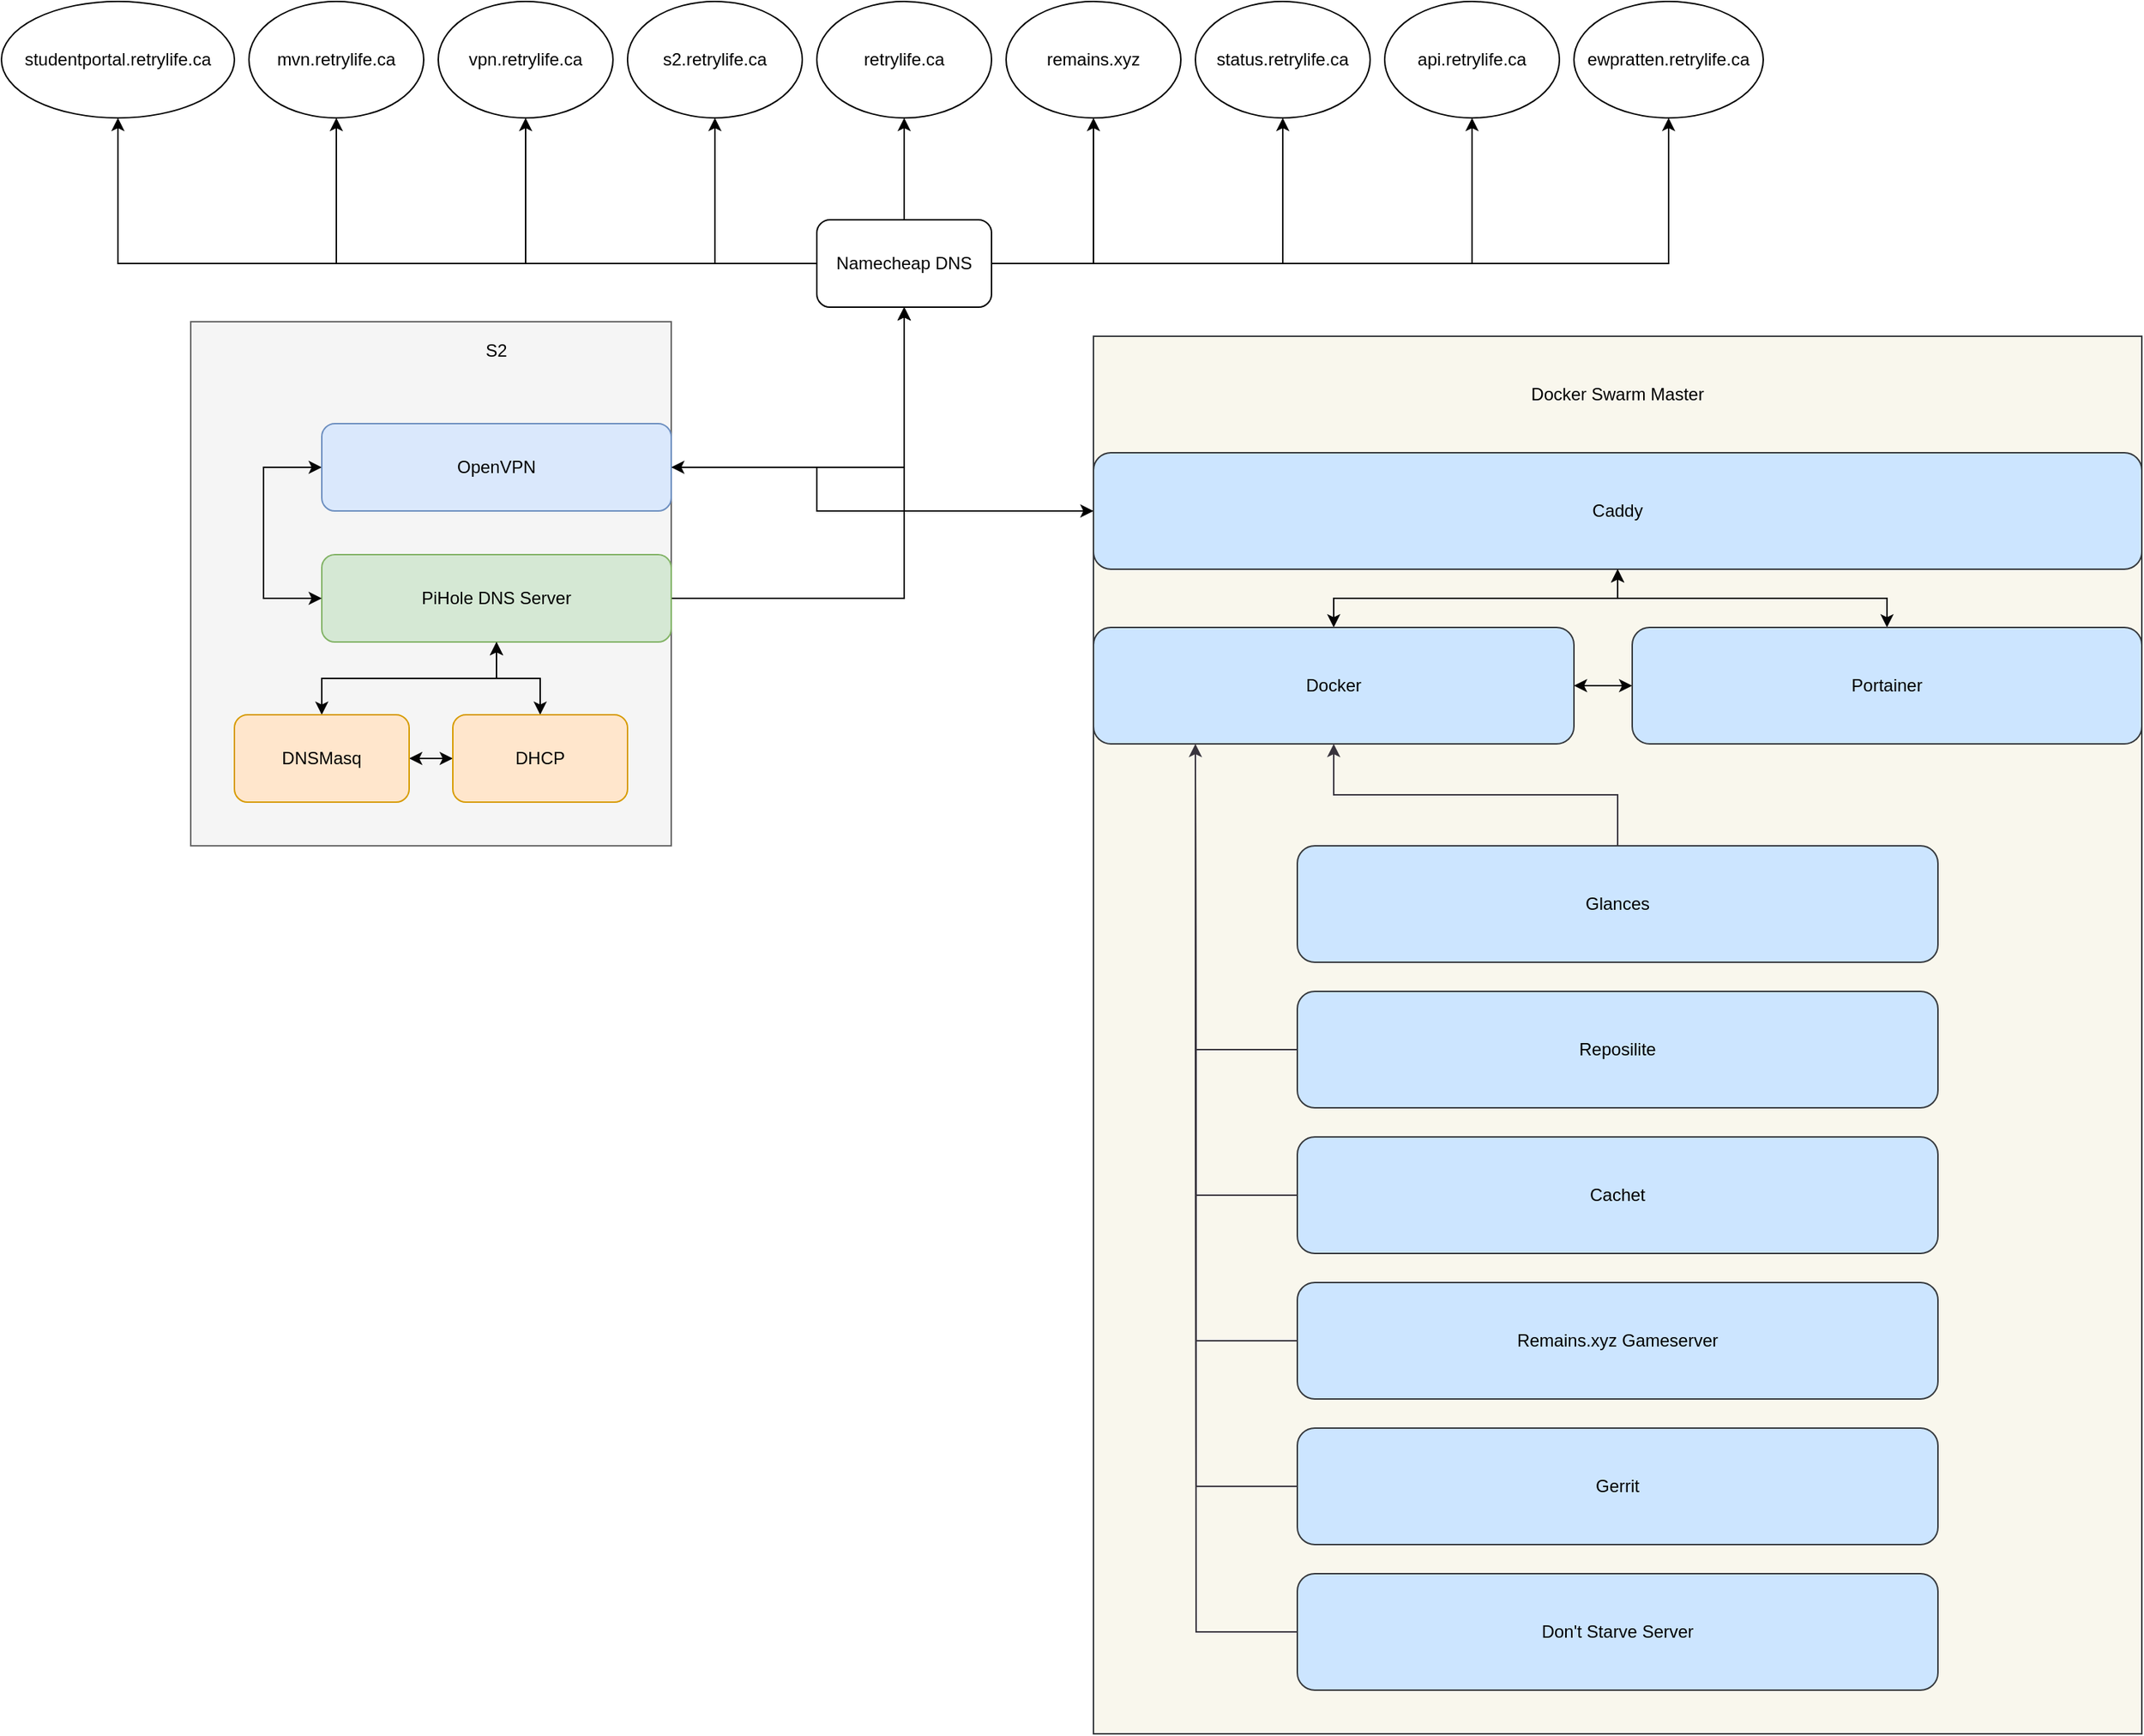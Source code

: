 <mxfile version="13.1.3">
    <diagram id="EHu7SHH_sgEvmf6i3ec9" name="Page-1">
        <mxGraphModel dx="1709" dy="1525" grid="1" gridSize="10" guides="1" tooltips="1" connect="1" arrows="1" fold="1" page="1" pageScale="1" pageWidth="850" pageHeight="1100" math="0" shadow="0">
            <root>
                <mxCell id="0"/>
                <mxCell id="1" parent="0"/>
                <mxCell id="gCBezdWXXkiUcV_9Yheh-1" value="" style="rounded=0;whiteSpace=wrap;html=1;fillColor=#f5f5f5;strokeColor=#666666;fontColor=#333333;" parent="1" vertex="1">
                    <mxGeometry x="-50" y="120" width="330" height="360" as="geometry"/>
                </mxCell>
                <mxCell id="3" style="edgeStyle=orthogonalEdgeStyle;rounded=0;orthogonalLoop=1;jettySize=auto;html=1;fontColor=#000000;" edge="1" parent="1" source="gCBezdWXXkiUcV_9Yheh-2" target="gCBezdWXXkiUcV_9Yheh-11">
                    <mxGeometry relative="1" as="geometry"/>
                </mxCell>
                <mxCell id="gCBezdWXXkiUcV_9Yheh-2" value="PiHole DNS Server" style="rounded=1;whiteSpace=wrap;html=1;fillColor=#d5e8d4;strokeColor=#82b366;fontColor=#000000;" parent="1" vertex="1">
                    <mxGeometry x="40" y="280" width="240" height="60" as="geometry"/>
                </mxCell>
                <mxCell id="2" style="edgeStyle=orthogonalEdgeStyle;rounded=0;orthogonalLoop=1;jettySize=auto;html=1;fontColor=#000000;" edge="1" parent="1" source="gCBezdWXXkiUcV_9Yheh-3" target="gCBezdWXXkiUcV_9Yheh-11">
                    <mxGeometry relative="1" as="geometry">
                        <Array as="points">
                            <mxPoint x="440" y="220"/>
                        </Array>
                    </mxGeometry>
                </mxCell>
                <mxCell id="26" style="edgeStyle=orthogonalEdgeStyle;rounded=0;orthogonalLoop=1;jettySize=auto;html=1;startArrow=classic;startFill=1;strokeColor=#050505;fontColor=#000000;" edge="1" parent="1" source="gCBezdWXXkiUcV_9Yheh-5" target="gCBezdWXXkiUcV_9Yheh-6">
                    <mxGeometry relative="1" as="geometry"/>
                </mxCell>
                <mxCell id="28" style="edgeStyle=orthogonalEdgeStyle;rounded=0;orthogonalLoop=1;jettySize=auto;html=1;startArrow=classic;startFill=1;strokeColor=#050505;fontColor=#000000;" edge="1" parent="1" source="gCBezdWXXkiUcV_9Yheh-5" target="gCBezdWXXkiUcV_9Yheh-2">
                    <mxGeometry relative="1" as="geometry"/>
                </mxCell>
                <mxCell id="gCBezdWXXkiUcV_9Yheh-5" value="DNSMasq" style="rounded=1;whiteSpace=wrap;html=1;fillColor=#ffe6cc;strokeColor=#d79b00;fontColor=#000000;" parent="1" vertex="1">
                    <mxGeometry x="-20" y="390" width="120" height="60" as="geometry"/>
                </mxCell>
                <mxCell id="27" style="edgeStyle=orthogonalEdgeStyle;rounded=0;orthogonalLoop=1;jettySize=auto;html=1;startArrow=classic;startFill=1;strokeColor=#050505;fontColor=#000000;" edge="1" parent="1" source="gCBezdWXXkiUcV_9Yheh-6" target="gCBezdWXXkiUcV_9Yheh-2">
                    <mxGeometry relative="1" as="geometry"/>
                </mxCell>
                <mxCell id="gCBezdWXXkiUcV_9Yheh-6" value="DHCP" style="rounded=1;whiteSpace=wrap;html=1;fillColor=#ffe6cc;strokeColor=#d79b00;fontColor=#000000;" parent="1" vertex="1">
                    <mxGeometry x="130" y="390" width="120" height="60" as="geometry"/>
                </mxCell>
                <mxCell id="gCBezdWXXkiUcV_9Yheh-7" value="S2" style="text;html=1;strokeColor=none;fillColor=none;align=center;verticalAlign=middle;whiteSpace=wrap;rounded=0;fontColor=#000000;" parent="1" vertex="1">
                    <mxGeometry x="140" y="130" width="40" height="20" as="geometry"/>
                </mxCell>
                <mxCell id="13" style="edgeStyle=orthogonalEdgeStyle;rounded=0;orthogonalLoop=1;jettySize=auto;html=1;fontColor=#000000;" edge="1" parent="1" source="gCBezdWXXkiUcV_9Yheh-11" target="11">
                    <mxGeometry relative="1" as="geometry"/>
                </mxCell>
                <mxCell id="14" style="edgeStyle=orthogonalEdgeStyle;rounded=0;orthogonalLoop=1;jettySize=auto;html=1;fontColor=#000000;" edge="1" parent="1" source="gCBezdWXXkiUcV_9Yheh-11" target="10">
                    <mxGeometry relative="1" as="geometry"/>
                </mxCell>
                <mxCell id="15" style="edgeStyle=orthogonalEdgeStyle;rounded=0;orthogonalLoop=1;jettySize=auto;html=1;fontColor=#000000;" edge="1" parent="1" source="gCBezdWXXkiUcV_9Yheh-11" target="6">
                    <mxGeometry relative="1" as="geometry"/>
                </mxCell>
                <mxCell id="16" style="edgeStyle=orthogonalEdgeStyle;rounded=0;orthogonalLoop=1;jettySize=auto;html=1;fontColor=#000000;" edge="1" parent="1" source="gCBezdWXXkiUcV_9Yheh-11" target="5">
                    <mxGeometry relative="1" as="geometry"/>
                </mxCell>
                <mxCell id="17" style="edgeStyle=orthogonalEdgeStyle;rounded=0;orthogonalLoop=1;jettySize=auto;html=1;fontColor=#000000;" edge="1" parent="1" source="gCBezdWXXkiUcV_9Yheh-11" target="12">
                    <mxGeometry relative="1" as="geometry"/>
                </mxCell>
                <mxCell id="18" style="edgeStyle=orthogonalEdgeStyle;rounded=0;orthogonalLoop=1;jettySize=auto;html=1;fontColor=#000000;" edge="1" parent="1" source="gCBezdWXXkiUcV_9Yheh-11" target="9">
                    <mxGeometry relative="1" as="geometry"/>
                </mxCell>
                <mxCell id="19" style="edgeStyle=orthogonalEdgeStyle;rounded=0;orthogonalLoop=1;jettySize=auto;html=1;fontColor=#000000;" edge="1" parent="1" source="gCBezdWXXkiUcV_9Yheh-11" target="8">
                    <mxGeometry relative="1" as="geometry"/>
                </mxCell>
                <mxCell id="20" style="edgeStyle=orthogonalEdgeStyle;rounded=0;orthogonalLoop=1;jettySize=auto;html=1;fontColor=#000000;" edge="1" parent="1" source="gCBezdWXXkiUcV_9Yheh-11" target="7">
                    <mxGeometry relative="1" as="geometry"/>
                </mxCell>
                <mxCell id="21" style="edgeStyle=orthogonalEdgeStyle;rounded=0;orthogonalLoop=1;jettySize=auto;html=1;fontColor=#000000;" edge="1" parent="1" source="gCBezdWXXkiUcV_9Yheh-11" target="4">
                    <mxGeometry relative="1" as="geometry"/>
                </mxCell>
                <mxCell id="gCBezdWXXkiUcV_9Yheh-11" value="Namecheap DNS" style="rounded=1;whiteSpace=wrap;html=1;" parent="1" vertex="1">
                    <mxGeometry x="380" y="50" width="120" height="60" as="geometry"/>
                </mxCell>
                <mxCell id="4" value="retrylife.ca" style="ellipse;whiteSpace=wrap;html=1;" vertex="1" parent="1">
                    <mxGeometry x="380" y="-100" width="120" height="80" as="geometry"/>
                </mxCell>
                <mxCell id="5" value="s2.retrylife.ca" style="ellipse;whiteSpace=wrap;html=1;" vertex="1" parent="1">
                    <mxGeometry x="250" y="-100" width="120" height="80" as="geometry"/>
                </mxCell>
                <mxCell id="6" value="vpn.retrylife.ca" style="ellipse;whiteSpace=wrap;html=1;" vertex="1" parent="1">
                    <mxGeometry x="120" y="-100" width="120" height="80" as="geometry"/>
                </mxCell>
                <mxCell id="7" value="remains.xyz" style="ellipse;whiteSpace=wrap;html=1;" vertex="1" parent="1">
                    <mxGeometry x="510" y="-100" width="120" height="80" as="geometry"/>
                </mxCell>
                <mxCell id="8" value="status.retrylife.ca" style="ellipse;whiteSpace=wrap;html=1;" vertex="1" parent="1">
                    <mxGeometry x="640" y="-100" width="120" height="80" as="geometry"/>
                </mxCell>
                <mxCell id="9" value="api.retrylife.ca" style="ellipse;whiteSpace=wrap;html=1;" vertex="1" parent="1">
                    <mxGeometry x="770" y="-100" width="120" height="80" as="geometry"/>
                </mxCell>
                <mxCell id="10" value="mvn.retrylife.ca" style="ellipse;whiteSpace=wrap;html=1;" vertex="1" parent="1">
                    <mxGeometry x="-10" y="-100" width="120" height="80" as="geometry"/>
                </mxCell>
                <mxCell id="11" value="studentportal.retrylife.ca" style="ellipse;whiteSpace=wrap;html=1;" vertex="1" parent="1">
                    <mxGeometry x="-180" y="-100" width="160" height="80" as="geometry"/>
                </mxCell>
                <mxCell id="12" value="ewpratten.retrylife.ca" style="ellipse;whiteSpace=wrap;html=1;" vertex="1" parent="1">
                    <mxGeometry x="900" y="-100" width="130" height="80" as="geometry"/>
                </mxCell>
                <mxCell id="25" style="edgeStyle=orthogonalEdgeStyle;rounded=0;orthogonalLoop=1;jettySize=auto;html=1;startArrow=classic;startFill=1;strokeColor=#050505;fontColor=#000000;" edge="1" parent="1" source="gCBezdWXXkiUcV_9Yheh-3" target="gCBezdWXXkiUcV_9Yheh-2">
                    <mxGeometry relative="1" as="geometry">
                        <Array as="points">
                            <mxPoint y="220"/>
                            <mxPoint y="310"/>
                        </Array>
                    </mxGeometry>
                </mxCell>
                <mxCell id="52" style="edgeStyle=orthogonalEdgeStyle;rounded=0;orthogonalLoop=1;jettySize=auto;html=1;startArrow=classic;startFill=1;endArrow=classic;endFill=1;fontColor=#000000;" edge="1" parent="1" source="gCBezdWXXkiUcV_9Yheh-3" target="31">
                    <mxGeometry relative="1" as="geometry">
                        <Array as="points">
                            <mxPoint x="380" y="220"/>
                            <mxPoint x="380" y="250"/>
                        </Array>
                    </mxGeometry>
                </mxCell>
                <mxCell id="gCBezdWXXkiUcV_9Yheh-3" value="OpenVPN" style="rounded=1;whiteSpace=wrap;html=1;fillColor=#dae8fc;strokeColor=#6c8ebf;fontColor=#000000;" parent="1" vertex="1">
                    <mxGeometry x="40" y="190" width="240" height="60" as="geometry"/>
                </mxCell>
                <mxCell id="29" value="" style="rounded=0;whiteSpace=wrap;html=1;fillColor=#f9f7ed;strokeColor=#36393d;" vertex="1" parent="1">
                    <mxGeometry x="570" y="130" width="720" height="960" as="geometry"/>
                </mxCell>
                <mxCell id="37" style="edgeStyle=orthogonalEdgeStyle;rounded=0;orthogonalLoop=1;jettySize=auto;html=1;startArrow=none;startFill=0;fontColor=#000000;fillColor=none;" edge="1" parent="1" source="31" target="gCBezdWXXkiUcV_9Yheh-11">
                    <mxGeometry relative="1" as="geometry"/>
                </mxCell>
                <mxCell id="31" value="Caddy" style="rounded=1;whiteSpace=wrap;html=1;fillColor=#cce5ff;strokeColor=#36393d;fontColor=#000000;" vertex="1" parent="1">
                    <mxGeometry x="570" y="210" width="720" height="80" as="geometry"/>
                </mxCell>
                <mxCell id="33" style="edgeStyle=orthogonalEdgeStyle;rounded=0;orthogonalLoop=1;jettySize=auto;html=1;startArrow=classic;startFill=1;strokeColor=#050505;fontColor=#000000;" edge="1" parent="1" source="32" target="31">
                    <mxGeometry relative="1" as="geometry"/>
                </mxCell>
                <mxCell id="32" value="Docker" style="rounded=1;whiteSpace=wrap;html=1;fillColor=#cce5ff;strokeColor=#36393d;fontColor=#000000;" vertex="1" parent="1">
                    <mxGeometry x="570" y="330" width="330" height="80" as="geometry"/>
                </mxCell>
                <mxCell id="35" style="edgeStyle=orthogonalEdgeStyle;rounded=0;orthogonalLoop=1;jettySize=auto;html=1;startArrow=classic;startFill=1;strokeColor=#050505;fontColor=#000000;" edge="1" parent="1" source="34" target="32">
                    <mxGeometry relative="1" as="geometry"/>
                </mxCell>
                <mxCell id="36" style="edgeStyle=orthogonalEdgeStyle;rounded=0;orthogonalLoop=1;jettySize=auto;html=1;startArrow=classic;startFill=1;strokeColor=#050505;fontColor=#000000;" edge="1" parent="1" source="34" target="31">
                    <mxGeometry relative="1" as="geometry"/>
                </mxCell>
                <mxCell id="34" value="Portainer" style="rounded=1;whiteSpace=wrap;html=1;fillColor=#cce5ff;strokeColor=#36393d;fontColor=#000000;" vertex="1" parent="1">
                    <mxGeometry x="940" y="330" width="350" height="80" as="geometry"/>
                </mxCell>
                <mxCell id="44" style="edgeStyle=orthogonalEdgeStyle;rounded=0;orthogonalLoop=1;jettySize=auto;html=1;startArrow=none;startFill=0;strokeColor=#38343D;fontColor=#000000;" edge="1" parent="1" source="38" target="32">
                    <mxGeometry relative="1" as="geometry"/>
                </mxCell>
                <mxCell id="38" value="Glances" style="rounded=1;whiteSpace=wrap;html=1;fillColor=#cce5ff;strokeColor=#36393d;fontColor=#000000;" vertex="1" parent="1">
                    <mxGeometry x="710" y="480" width="440" height="80" as="geometry"/>
                </mxCell>
                <mxCell id="45" style="edgeStyle=orthogonalEdgeStyle;rounded=0;orthogonalLoop=1;jettySize=auto;html=1;startArrow=none;startFill=0;strokeColor=#38343D;fontColor=#000000;" edge="1" parent="1" source="39" target="32">
                    <mxGeometry relative="1" as="geometry">
                        <Array as="points">
                            <mxPoint x="640" y="620"/>
                        </Array>
                    </mxGeometry>
                </mxCell>
                <mxCell id="39" value="Reposilite" style="rounded=1;whiteSpace=wrap;html=1;fillColor=#cce5ff;strokeColor=#36393d;fontColor=#000000;" vertex="1" parent="1">
                    <mxGeometry x="710" y="580" width="440" height="80" as="geometry"/>
                </mxCell>
                <mxCell id="46" style="edgeStyle=orthogonalEdgeStyle;rounded=0;orthogonalLoop=1;jettySize=auto;html=1;startArrow=none;startFill=0;strokeColor=#38343D;fontColor=#000000;endArrow=none;endFill=0;" edge="1" parent="1" source="40">
                    <mxGeometry relative="1" as="geometry">
                        <mxPoint x="640.0" y="430" as="targetPoint"/>
                    </mxGeometry>
                </mxCell>
                <mxCell id="40" value="Cachet" style="rounded=1;whiteSpace=wrap;html=1;fillColor=#cce5ff;strokeColor=#36393d;fontColor=#000000;" vertex="1" parent="1">
                    <mxGeometry x="710" y="680" width="440" height="80" as="geometry"/>
                </mxCell>
                <mxCell id="47" style="edgeStyle=orthogonalEdgeStyle;rounded=0;orthogonalLoop=1;jettySize=auto;html=1;startArrow=none;startFill=0;strokeColor=#38343D;fontColor=#000000;endArrow=none;endFill=0;" edge="1" parent="1" source="41">
                    <mxGeometry relative="1" as="geometry">
                        <mxPoint x="640.0" y="430" as="targetPoint"/>
                    </mxGeometry>
                </mxCell>
                <mxCell id="41" value="Remains.xyz Gameserver" style="rounded=1;whiteSpace=wrap;html=1;fillColor=#cce5ff;strokeColor=#36393d;fontColor=#000000;" vertex="1" parent="1">
                    <mxGeometry x="710" y="780" width="440" height="80" as="geometry"/>
                </mxCell>
                <mxCell id="48" style="edgeStyle=orthogonalEdgeStyle;rounded=0;orthogonalLoop=1;jettySize=auto;html=1;startArrow=none;startFill=0;strokeColor=#38343D;fontColor=#000000;endArrow=none;endFill=0;" edge="1" parent="1" source="42">
                    <mxGeometry relative="1" as="geometry">
                        <mxPoint x="640.0" y="420" as="targetPoint"/>
                    </mxGeometry>
                </mxCell>
                <mxCell id="42" value="Gerrit" style="rounded=1;whiteSpace=wrap;html=1;fillColor=#cce5ff;strokeColor=#36393d;fontColor=#000000;" vertex="1" parent="1">
                    <mxGeometry x="710" y="880" width="440" height="80" as="geometry"/>
                </mxCell>
                <mxCell id="49" style="edgeStyle=orthogonalEdgeStyle;rounded=0;orthogonalLoop=1;jettySize=auto;html=1;startArrow=none;startFill=0;strokeColor=#38343D;fontColor=#000000;endArrow=none;endFill=0;" edge="1" parent="1" source="43">
                    <mxGeometry relative="1" as="geometry">
                        <mxPoint x="640.0" y="440" as="targetPoint"/>
                    </mxGeometry>
                </mxCell>
                <mxCell id="43" value="Don't Starve Server" style="rounded=1;whiteSpace=wrap;html=1;fillColor=#cce5ff;strokeColor=#36393d;fontColor=#000000;" vertex="1" parent="1">
                    <mxGeometry x="710" y="980" width="440" height="80" as="geometry"/>
                </mxCell>
                <mxCell id="51" value="Docker Swarm Master" style="text;html=1;strokeColor=none;fillColor=none;align=center;verticalAlign=middle;whiteSpace=wrap;rounded=0;fontColor=#000000;" vertex="1" parent="1">
                    <mxGeometry x="845" y="160" width="170" height="20" as="geometry"/>
                </mxCell>
            </root>
        </mxGraphModel>
    </diagram>
</mxfile>
